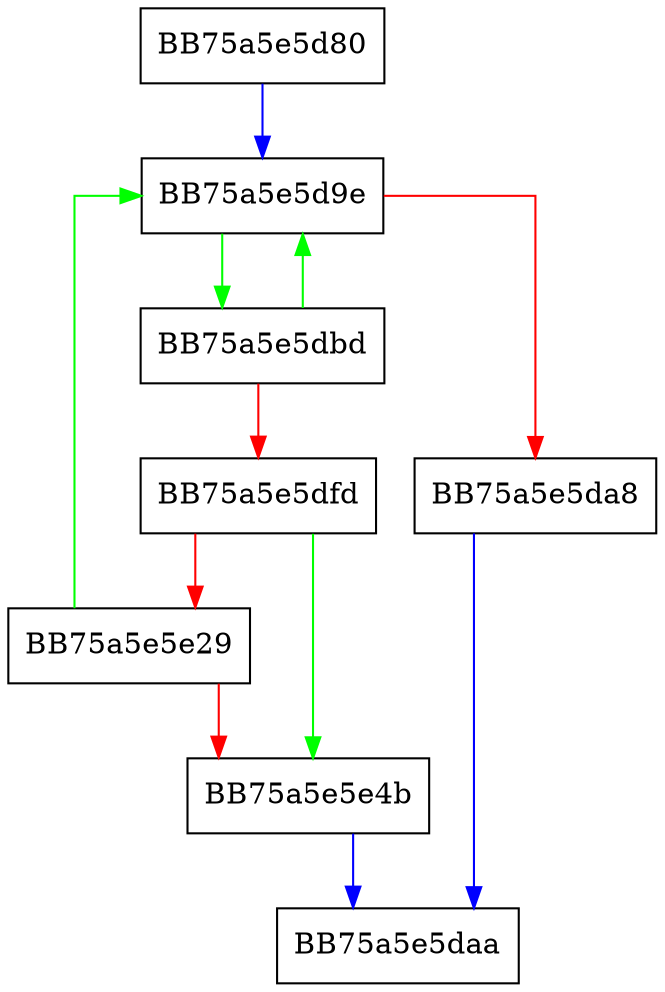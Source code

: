 digraph flush_reloQ {
  node [shape="box"];
  graph [splines=ortho];
  BB75a5e5d80 -> BB75a5e5d9e [color="blue"];
  BB75a5e5d9e -> BB75a5e5dbd [color="green"];
  BB75a5e5d9e -> BB75a5e5da8 [color="red"];
  BB75a5e5da8 -> BB75a5e5daa [color="blue"];
  BB75a5e5dbd -> BB75a5e5d9e [color="green"];
  BB75a5e5dbd -> BB75a5e5dfd [color="red"];
  BB75a5e5dfd -> BB75a5e5e4b [color="green"];
  BB75a5e5dfd -> BB75a5e5e29 [color="red"];
  BB75a5e5e29 -> BB75a5e5d9e [color="green"];
  BB75a5e5e29 -> BB75a5e5e4b [color="red"];
  BB75a5e5e4b -> BB75a5e5daa [color="blue"];
}